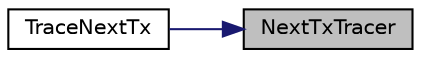 digraph "NextTxTracer"
{
 // LATEX_PDF_SIZE
  edge [fontname="Helvetica",fontsize="10",labelfontname="Helvetica",labelfontsize="10"];
  node [fontname="Helvetica",fontsize="10",shape=record];
  rankdir="RL";
  Node1 [label="NextTxTracer",height=0.2,width=0.4,color="black", fillcolor="grey75", style="filled", fontcolor="black",tooltip=" "];
  Node1 -> Node2 [dir="back",color="midnightblue",fontsize="10",style="solid",fontname="Helvetica"];
  Node2 [label="TraceNextTx",height=0.2,width=0.4,color="black", fillcolor="white", style="filled",URL="$tcp-variants-comparison_8cc.html#a11392128437379ef82f79b01b575915b",tooltip=" "];
}
